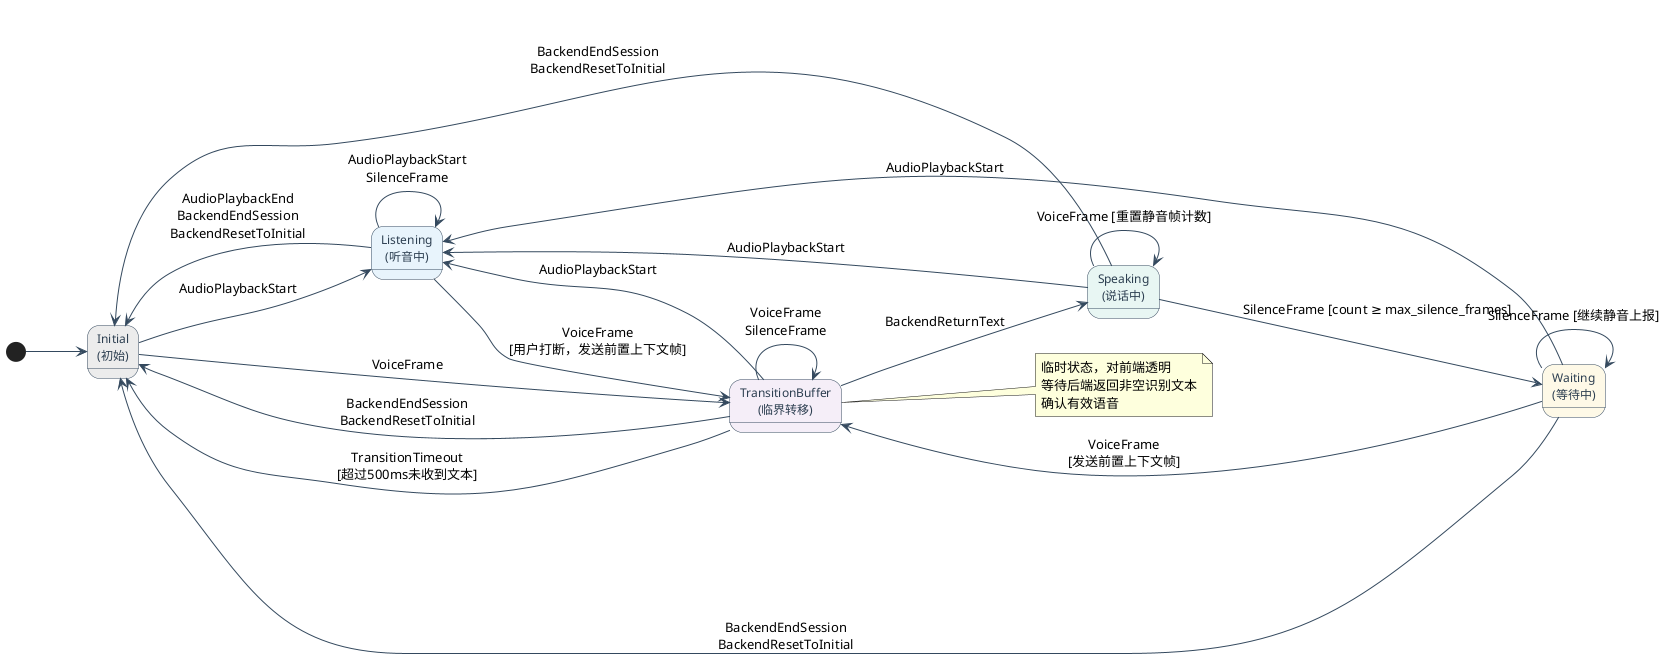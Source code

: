 @startuml
left to right direction
skinparam shadowing false
skinparam state {
  BorderColor #34495E
  FontColor #2C3E50
  FontSize 12
}
skinparam arrowColor #34495E

'—— 各状态背景色 ——  
skinparam stateBackgroundColor<<Init>>   #ECECEC  
skinparam stateBackgroundColor<<Speak>>  #E8F6F3  
skinparam stateBackgroundColor<<Wait>>   #FEF9E7  
skinparam stateBackgroundColor<<Listen>> #E8F4FC
skinparam stateBackgroundColor<<Trans>>  #F5EEF8  

'—— 状态 ——  
state "Initial\n(初始)"    as Initial   <<Init>>  
state "Speaking\n(说话中)" as Speaking  <<Speak>>  
state "Waiting\n(等待中)"   as Waiting   <<Wait>>  
state "Listening\n(听音中)" as Listening <<Listen>>
state "TransitionBuffer\n(临界转移)" as TransBuffer <<Trans>>

[*] --> Initial

'—— 初始 状态 ——  
Initial --> TransBuffer : VoiceFrame
Initial --> Listening : AudioPlaybackStart

'—— 临界转移 状态 ——
TransBuffer --> Speaking : BackendReturnText
TransBuffer --> Initial : BackendEndSession\nBackendResetToInitial
TransBuffer --> Listening : AudioPlaybackStart
TransBuffer --> TransBuffer : VoiceFrame\nSilenceFrame
TransBuffer --> Initial : TransitionTimeout\n[超过500ms未收到文本]
note right of TransBuffer : 临时状态，对前端透明\n等待后端返回非空识别文本\n确认有效语音

'—— 说话中 状态 ——  
Speaking --> Waiting : SilenceFrame [count ≥ max_silence_frames]
Speaking --> Initial : BackendEndSession\nBackendResetToInitial
Speaking --> Listening : AudioPlaybackStart
Speaking --> Speaking : VoiceFrame [重置静音帧计数]

'—— 等待中 状态 ——  
Waiting --> TransBuffer : VoiceFrame\n[发送前置上下文帧]
Waiting --> Listening : AudioPlaybackStart
Waiting --> Initial : BackendEndSession\nBackendResetToInitial
Waiting --> Waiting : SilenceFrame [继续静音上报]

'—— 听音中 状态 ——  
Listening --> TransBuffer : VoiceFrame\n[用户打断，发送前置上下文帧]
Listening --> Initial : AudioPlaybackEnd\nBackendEndSession\nBackendResetToInitial
Listening --> Listening : AudioPlaybackStart\nSilenceFrame
@enduml
